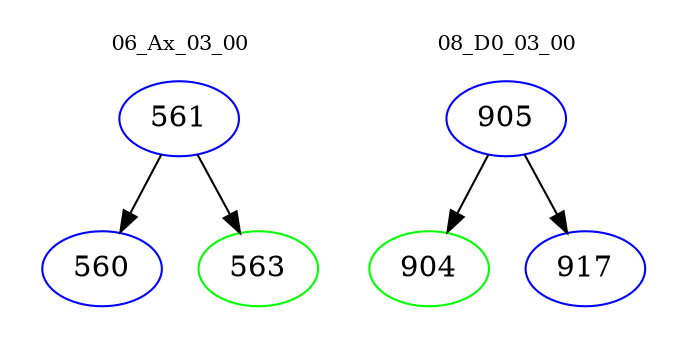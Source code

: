 digraph{
subgraph cluster_0 {
color = white
label = "06_Ax_03_00";
fontsize=10;
T0_561 [label="561", color="blue"]
T0_561 -> T0_560 [color="black"]
T0_560 [label="560", color="blue"]
T0_561 -> T0_563 [color="black"]
T0_563 [label="563", color="green"]
}
subgraph cluster_1 {
color = white
label = "08_D0_03_00";
fontsize=10;
T1_905 [label="905", color="blue"]
T1_905 -> T1_904 [color="black"]
T1_904 [label="904", color="green"]
T1_905 -> T1_917 [color="black"]
T1_917 [label="917", color="blue"]
}
}
